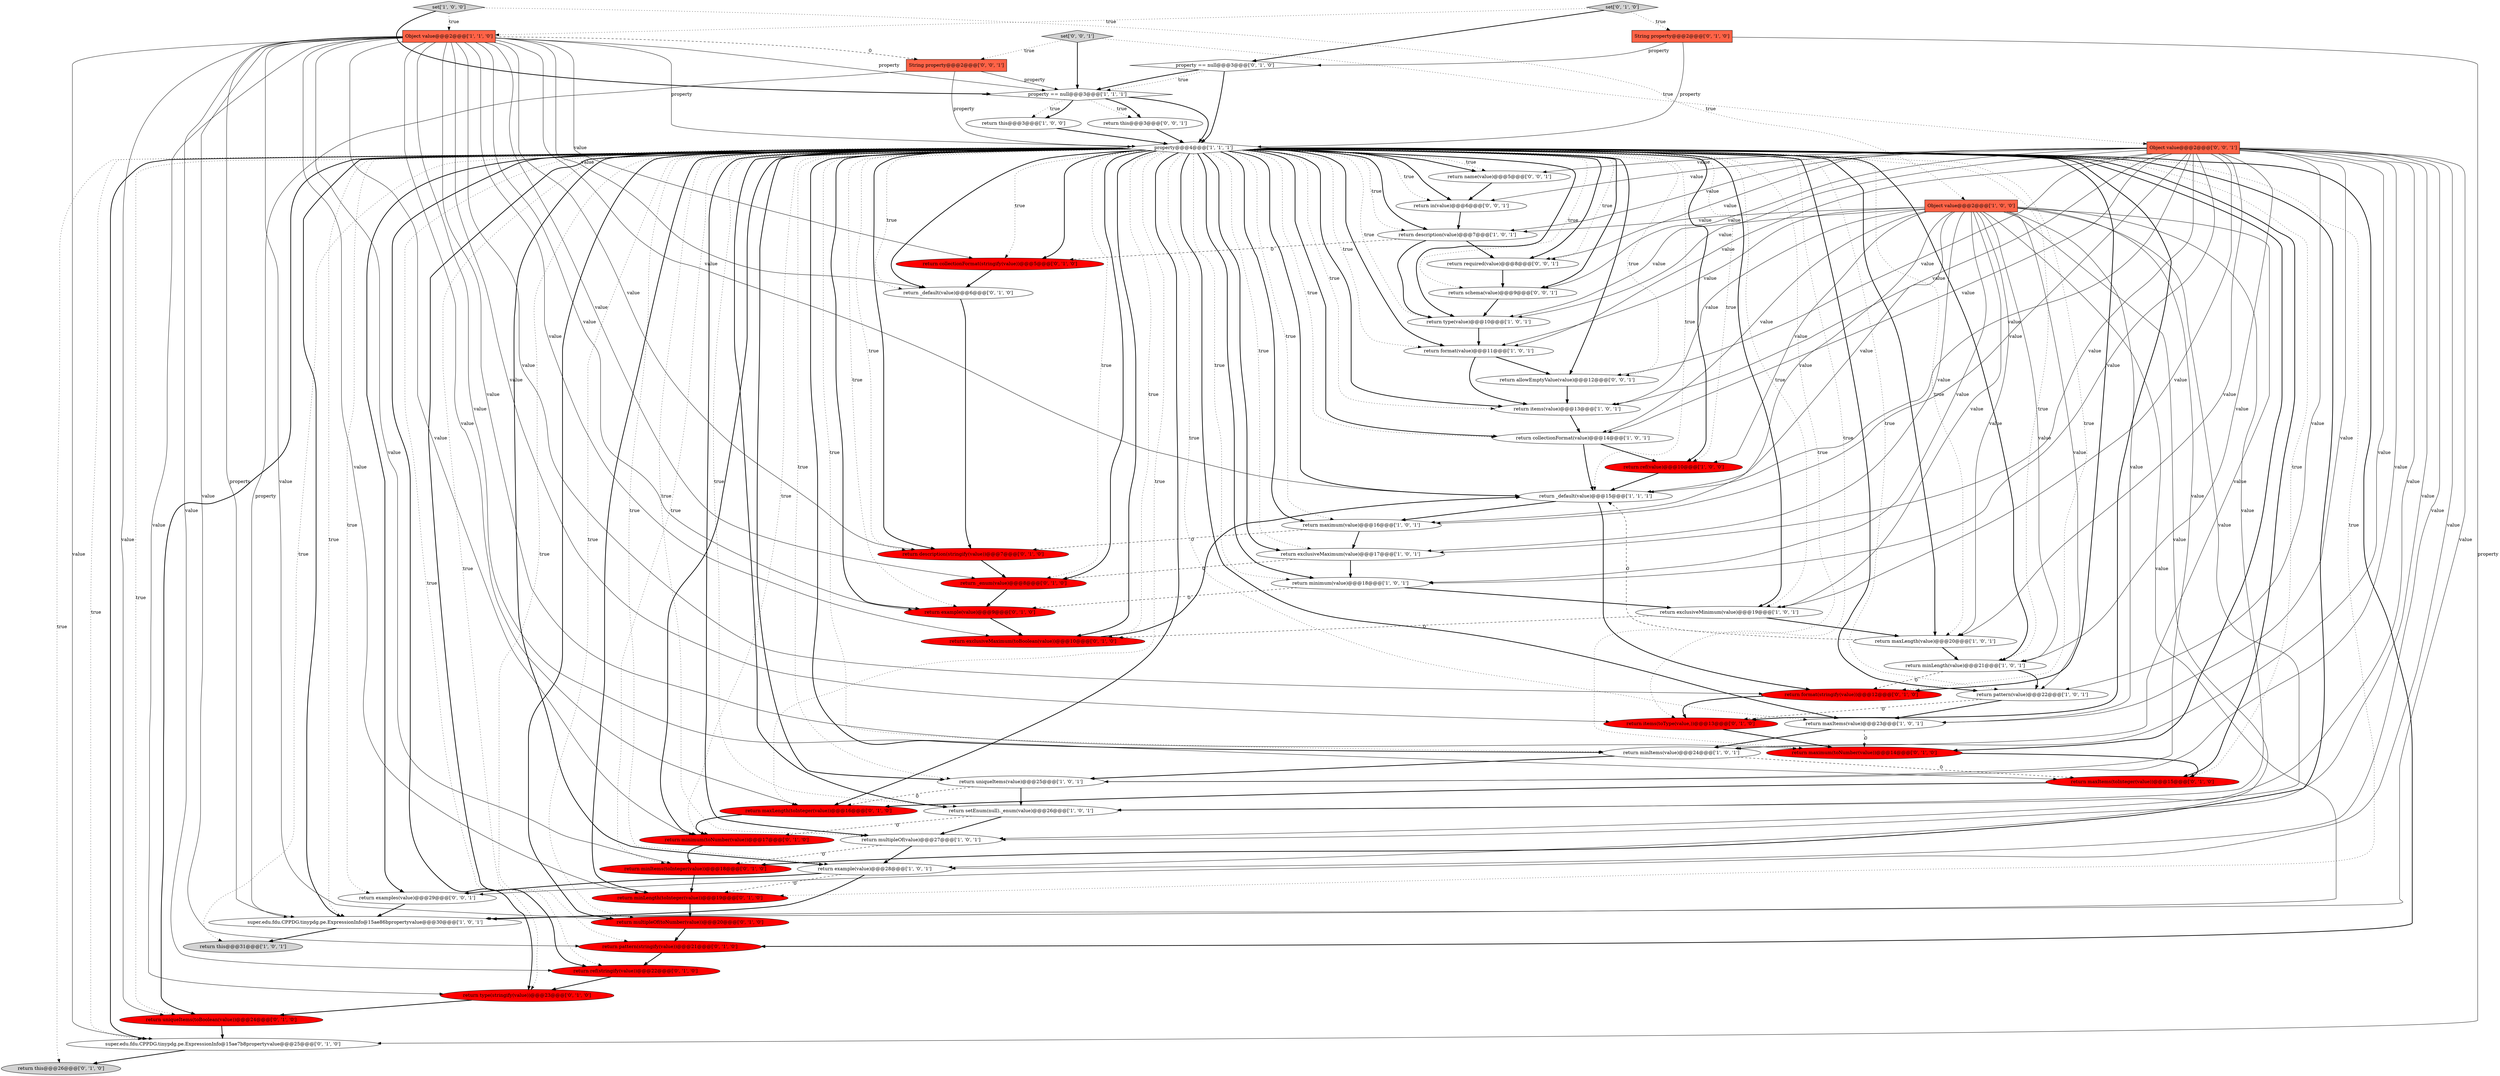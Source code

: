 digraph {
6 [style = filled, label = "return type(value)@@@10@@@['1', '0', '1']", fillcolor = white, shape = ellipse image = "AAA0AAABBB1BBB"];
54 [style = filled, label = "Object value@@@2@@@['0', '0', '1']", fillcolor = tomato, shape = box image = "AAA0AAABBB3BBB"];
38 [style = filled, label = "property == null@@@3@@@['0', '1', '0']", fillcolor = white, shape = diamond image = "AAA0AAABBB2BBB"];
15 [style = filled, label = "return exclusiveMaximum(value)@@@17@@@['1', '0', '1']", fillcolor = white, shape = ellipse image = "AAA0AAABBB1BBB"];
21 [style = filled, label = "return minLength(value)@@@21@@@['1', '0', '1']", fillcolor = white, shape = ellipse image = "AAA0AAABBB1BBB"];
46 [style = filled, label = "return minimum(toNumber(value))@@@17@@@['0', '1', '0']", fillcolor = red, shape = ellipse image = "AAA1AAABBB2BBB"];
52 [style = filled, label = "return in(value)@@@6@@@['0', '0', '1']", fillcolor = white, shape = ellipse image = "AAA0AAABBB3BBB"];
61 [style = filled, label = "set['0', '0', '1']", fillcolor = lightgray, shape = diamond image = "AAA0AAABBB3BBB"];
8 [style = filled, label = "set['1', '0', '0']", fillcolor = lightgray, shape = diamond image = "AAA0AAABBB1BBB"];
10 [style = filled, label = "return this@@@3@@@['1', '0', '0']", fillcolor = white, shape = ellipse image = "AAA0AAABBB1BBB"];
57 [style = filled, label = "String property@@@2@@@['0', '0', '1']", fillcolor = tomato, shape = box image = "AAA0AAABBB3BBB"];
1 [style = filled, label = "return collectionFormat(value)@@@14@@@['1', '0', '1']", fillcolor = white, shape = ellipse image = "AAA0AAABBB1BBB"];
5 [style = filled, label = "return ref(value)@@@10@@@['1', '0', '0']", fillcolor = red, shape = ellipse image = "AAA1AAABBB1BBB"];
51 [style = filled, label = "return multipleOf(toNumber(value))@@@20@@@['0', '1', '0']", fillcolor = red, shape = ellipse image = "AAA1AAABBB2BBB"];
17 [style = filled, label = "return uniqueItems(value)@@@25@@@['1', '0', '1']", fillcolor = white, shape = ellipse image = "AAA0AAABBB1BBB"];
56 [style = filled, label = "return this@@@3@@@['0', '0', '1']", fillcolor = white, shape = ellipse image = "AAA0AAABBB3BBB"];
23 [style = filled, label = "return description(value)@@@7@@@['1', '0', '1']", fillcolor = white, shape = ellipse image = "AAA0AAABBB1BBB"];
14 [style = filled, label = "return pattern(value)@@@22@@@['1', '0', '1']", fillcolor = white, shape = ellipse image = "AAA0AAABBB1BBB"];
9 [style = filled, label = "return maximum(value)@@@16@@@['1', '0', '1']", fillcolor = white, shape = ellipse image = "AAA0AAABBB1BBB"];
58 [style = filled, label = "return required(value)@@@8@@@['0', '0', '1']", fillcolor = white, shape = ellipse image = "AAA0AAABBB3BBB"];
22 [style = filled, label = "return example(value)@@@28@@@['1', '0', '1']", fillcolor = white, shape = ellipse image = "AAA0AAABBB1BBB"];
55 [style = filled, label = "return allowEmptyValue(value)@@@12@@@['0', '0', '1']", fillcolor = white, shape = ellipse image = "AAA0AAABBB3BBB"];
27 [style = filled, label = "return _default(value)@@@15@@@['1', '1', '1']", fillcolor = white, shape = ellipse image = "AAA0AAABBB1BBB"];
12 [style = filled, label = "return format(value)@@@11@@@['1', '0', '1']", fillcolor = white, shape = ellipse image = "AAA0AAABBB1BBB"];
59 [style = filled, label = "return examples(value)@@@29@@@['0', '0', '1']", fillcolor = white, shape = ellipse image = "AAA0AAABBB3BBB"];
24 [style = filled, label = "return multipleOf(value)@@@27@@@['1', '0', '1']", fillcolor = white, shape = ellipse image = "AAA0AAABBB1BBB"];
28 [style = filled, label = "super.edu.fdu.CPPDG.tinypdg.pe.ExpressionInfo@15ae7b8propertyvalue@@@25@@@['0', '1', '0']", fillcolor = white, shape = ellipse image = "AAA0AAABBB2BBB"];
35 [style = filled, label = "return example(value)@@@9@@@['0', '1', '0']", fillcolor = red, shape = ellipse image = "AAA1AAABBB2BBB"];
53 [style = filled, label = "return name(value)@@@5@@@['0', '0', '1']", fillcolor = white, shape = ellipse image = "AAA0AAABBB3BBB"];
36 [style = filled, label = "return _default(value)@@@6@@@['0', '1', '0']", fillcolor = white, shape = ellipse image = "AAA0AAABBB2BBB"];
60 [style = filled, label = "return schema(value)@@@9@@@['0', '0', '1']", fillcolor = white, shape = ellipse image = "AAA0AAABBB3BBB"];
19 [style = filled, label = "return minimum(value)@@@18@@@['1', '0', '1']", fillcolor = white, shape = ellipse image = "AAA0AAABBB1BBB"];
34 [style = filled, label = "return maximum(toNumber(value))@@@14@@@['0', '1', '0']", fillcolor = red, shape = ellipse image = "AAA1AAABBB2BBB"];
50 [style = filled, label = "return description(stringify(value))@@@7@@@['0', '1', '0']", fillcolor = red, shape = ellipse image = "AAA1AAABBB2BBB"];
41 [style = filled, label = "return minItems(toInteger(value))@@@18@@@['0', '1', '0']", fillcolor = red, shape = ellipse image = "AAA1AAABBB2BBB"];
18 [style = filled, label = "property == null@@@3@@@['1', '1', '1']", fillcolor = white, shape = diamond image = "AAA0AAABBB1BBB"];
44 [style = filled, label = "return _enum(value)@@@8@@@['0', '1', '0']", fillcolor = red, shape = ellipse image = "AAA1AAABBB2BBB"];
32 [style = filled, label = "return maxItems(toInteger(value))@@@15@@@['0', '1', '0']", fillcolor = red, shape = ellipse image = "AAA1AAABBB2BBB"];
48 [style = filled, label = "return format(stringify(value))@@@12@@@['0', '1', '0']", fillcolor = red, shape = ellipse image = "AAA1AAABBB2BBB"];
3 [style = filled, label = "return maxLength(value)@@@20@@@['1', '0', '1']", fillcolor = white, shape = ellipse image = "AAA0AAABBB1BBB"];
37 [style = filled, label = "return maxLength(toInteger(value))@@@16@@@['0', '1', '0']", fillcolor = red, shape = ellipse image = "AAA1AAABBB2BBB"];
40 [style = filled, label = "return collectionFormat(stringify(value))@@@5@@@['0', '1', '0']", fillcolor = red, shape = ellipse image = "AAA1AAABBB2BBB"];
29 [style = filled, label = "String property@@@2@@@['0', '1', '0']", fillcolor = tomato, shape = box image = "AAA0AAABBB2BBB"];
33 [style = filled, label = "return this@@@26@@@['0', '1', '0']", fillcolor = lightgray, shape = ellipse image = "AAA0AAABBB2BBB"];
49 [style = filled, label = "return items(toType(value,))@@@13@@@['0', '1', '0']", fillcolor = red, shape = ellipse image = "AAA1AAABBB2BBB"];
43 [style = filled, label = "return type(stringify(value))@@@23@@@['0', '1', '0']", fillcolor = red, shape = ellipse image = "AAA1AAABBB2BBB"];
26 [style = filled, label = "property@@@4@@@['1', '1', '1']", fillcolor = white, shape = diamond image = "AAA0AAABBB1BBB"];
31 [style = filled, label = "return exclusiveMaximum(toBoolean(value))@@@10@@@['0', '1', '0']", fillcolor = red, shape = ellipse image = "AAA1AAABBB2BBB"];
30 [style = filled, label = "return uniqueItems(toBoolean(value))@@@24@@@['0', '1', '0']", fillcolor = red, shape = ellipse image = "AAA1AAABBB2BBB"];
11 [style = filled, label = "return this@@@31@@@['1', '0', '1']", fillcolor = lightgray, shape = ellipse image = "AAA0AAABBB1BBB"];
2 [style = filled, label = "Object value@@@2@@@['1', '1', '0']", fillcolor = tomato, shape = box image = "AAA0AAABBB1BBB"];
39 [style = filled, label = "set['0', '1', '0']", fillcolor = lightgray, shape = diamond image = "AAA0AAABBB2BBB"];
4 [style = filled, label = "return maxItems(value)@@@23@@@['1', '0', '1']", fillcolor = white, shape = ellipse image = "AAA0AAABBB1BBB"];
20 [style = filled, label = "return minItems(value)@@@24@@@['1', '0', '1']", fillcolor = white, shape = ellipse image = "AAA0AAABBB1BBB"];
0 [style = filled, label = "Object value@@@2@@@['1', '0', '0']", fillcolor = tomato, shape = box image = "AAA0AAABBB1BBB"];
16 [style = filled, label = "return items(value)@@@13@@@['1', '0', '1']", fillcolor = white, shape = ellipse image = "AAA0AAABBB1BBB"];
45 [style = filled, label = "return minLength(toInteger(value))@@@19@@@['0', '1', '0']", fillcolor = red, shape = ellipse image = "AAA1AAABBB2BBB"];
47 [style = filled, label = "return ref(stringify(value))@@@22@@@['0', '1', '0']", fillcolor = red, shape = ellipse image = "AAA1AAABBB2BBB"];
42 [style = filled, label = "return pattern(stringify(value))@@@21@@@['0', '1', '0']", fillcolor = red, shape = ellipse image = "AAA1AAABBB2BBB"];
7 [style = filled, label = "return exclusiveMinimum(value)@@@19@@@['1', '0', '1']", fillcolor = white, shape = ellipse image = "AAA0AAABBB1BBB"];
25 [style = filled, label = "return setEnum(null)._enum(value)@@@26@@@['1', '0', '1']", fillcolor = white, shape = ellipse image = "AAA0AAABBB1BBB"];
13 [style = filled, label = "super.edu.fdu.CPPDG.tinypdg.pe.ExpressionInfo@15ae86bpropertyvalue@@@30@@@['1', '0', '1']", fillcolor = white, shape = ellipse image = "AAA0AAABBB1BBB"];
1->5 [style = bold, label=""];
17->25 [style = bold, label=""];
32->37 [style = bold, label=""];
26->45 [style = dotted, label="true"];
26->37 [style = dotted, label="true"];
44->35 [style = bold, label=""];
50->44 [style = bold, label=""];
26->50 [style = dotted, label="true"];
54->12 [style = solid, label="value"];
27->9 [style = bold, label=""];
26->34 [style = bold, label=""];
26->12 [style = dotted, label="true"];
1->27 [style = bold, label=""];
2->27 [style = solid, label="value"];
54->14 [style = solid, label="value"];
54->1 [style = solid, label="value"];
26->9 [style = bold, label=""];
26->19 [style = dotted, label="true"];
26->40 [style = bold, label=""];
58->60 [style = bold, label=""];
26->22 [style = dotted, label="true"];
26->13 [style = dotted, label="true"];
2->50 [style = solid, label="value"];
54->20 [style = solid, label="value"];
2->28 [style = solid, label="value"];
54->16 [style = solid, label="value"];
26->22 [style = bold, label=""];
26->51 [style = bold, label=""];
54->9 [style = solid, label="value"];
26->49 [style = dotted, label="true"];
26->60 [style = bold, label=""];
26->12 [style = bold, label=""];
54->15 [style = solid, label="value"];
22->59 [style = bold, label=""];
2->36 [style = solid, label="value"];
30->28 [style = bold, label=""];
26->30 [style = dotted, label="true"];
26->28 [style = dotted, label="true"];
54->27 [style = solid, label="value"];
26->24 [style = dotted, label="true"];
26->52 [style = dotted, label="true"];
26->15 [style = bold, label=""];
26->35 [style = bold, label=""];
60->6 [style = bold, label=""];
9->50 [style = dashed, label="0"];
39->38 [style = bold, label=""];
21->48 [style = dashed, label="0"];
54->19 [style = solid, label="value"];
34->32 [style = bold, label=""];
26->16 [style = dotted, label="true"];
8->0 [style = dotted, label="true"];
57->18 [style = solid, label="property"];
18->56 [style = dotted, label="true"];
38->26 [style = bold, label=""];
26->28 [style = bold, label=""];
2->31 [style = solid, label="value"];
54->3 [style = solid, label="value"];
26->4 [style = dotted, label="true"];
56->26 [style = bold, label=""];
26->58 [style = dotted, label="true"];
54->13 [style = solid, label="value"];
0->27 [style = solid, label="value"];
26->36 [style = dotted, label="true"];
22->13 [style = bold, label=""];
26->41 [style = dotted, label="true"];
26->46 [style = bold, label=""];
35->31 [style = bold, label=""];
26->42 [style = bold, label=""];
54->6 [style = solid, label="value"];
39->2 [style = dotted, label="true"];
48->49 [style = bold, label=""];
52->23 [style = bold, label=""];
26->32 [style = bold, label=""];
26->7 [style = bold, label=""];
2->34 [style = solid, label="value"];
24->41 [style = dashed, label="0"];
26->17 [style = bold, label=""];
8->18 [style = bold, label=""];
12->55 [style = bold, label=""];
26->44 [style = dotted, label="true"];
26->59 [style = dotted, label="true"];
26->1 [style = bold, label=""];
53->52 [style = bold, label=""];
26->14 [style = bold, label=""];
26->49 [style = bold, label=""];
26->47 [style = bold, label=""];
0->12 [style = solid, label="value"];
2->45 [style = solid, label="value"];
26->20 [style = dotted, label="true"];
26->55 [style = dotted, label="true"];
26->23 [style = dotted, label="true"];
10->26 [style = bold, label=""];
26->43 [style = bold, label=""];
47->43 [style = bold, label=""];
18->56 [style = bold, label=""];
26->9 [style = dotted, label="true"];
54->17 [style = solid, label="value"];
26->6 [style = bold, label=""];
26->4 [style = bold, label=""];
26->3 [style = dotted, label="true"];
26->24 [style = bold, label=""];
13->11 [style = bold, label=""];
54->21 [style = solid, label="value"];
26->13 [style = bold, label=""];
46->41 [style = bold, label=""];
38->18 [style = dotted, label="true"];
39->29 [style = dotted, label="true"];
2->51 [style = solid, label="value"];
2->47 [style = solid, label="value"];
26->40 [style = dotted, label="true"];
26->43 [style = dotted, label="true"];
26->53 [style = dotted, label="true"];
26->16 [style = bold, label=""];
26->27 [style = bold, label=""];
25->24 [style = bold, label=""];
54->4 [style = solid, label="value"];
38->18 [style = bold, label=""];
37->46 [style = bold, label=""];
2->42 [style = solid, label="value"];
31->27 [style = bold, label=""];
26->32 [style = dotted, label="true"];
26->14 [style = dotted, label="true"];
54->53 [style = solid, label="value"];
26->1 [style = dotted, label="true"];
61->18 [style = bold, label=""];
4->34 [style = dashed, label="0"];
0->17 [style = solid, label="value"];
26->37 [style = bold, label=""];
26->6 [style = dotted, label="true"];
36->50 [style = bold, label=""];
51->42 [style = bold, label=""];
26->60 [style = dotted, label="true"];
19->35 [style = dashed, label="0"];
26->48 [style = bold, label=""];
0->22 [style = solid, label="value"];
2->41 [style = solid, label="value"];
2->40 [style = solid, label="value"];
26->20 [style = bold, label=""];
0->4 [style = solid, label="value"];
0->7 [style = solid, label="value"];
61->54 [style = dotted, label="true"];
26->7 [style = dotted, label="true"];
14->4 [style = bold, label=""];
23->58 [style = bold, label=""];
26->46 [style = dotted, label="true"];
0->21 [style = solid, label="value"];
26->33 [style = dotted, label="true"];
7->31 [style = dashed, label="0"];
0->24 [style = solid, label="value"];
26->42 [style = dotted, label="true"];
45->51 [style = bold, label=""];
26->53 [style = bold, label=""];
23->40 [style = dashed, label="0"];
8->2 [style = dotted, label="true"];
26->3 [style = bold, label=""];
26->27 [style = dotted, label="true"];
3->27 [style = dashed, label="0"];
22->45 [style = dashed, label="0"];
18->26 [style = bold, label=""];
0->3 [style = solid, label="value"];
42->47 [style = bold, label=""];
2->18 [style = solid, label="property"];
26->19 [style = bold, label=""];
15->19 [style = bold, label=""];
54->23 [style = solid, label="value"];
26->21 [style = bold, label=""];
26->55 [style = bold, label=""];
18->10 [style = dotted, label="true"];
29->26 [style = solid, label="property"];
26->52 [style = bold, label=""];
26->31 [style = dotted, label="true"];
61->57 [style = dotted, label="true"];
26->31 [style = bold, label=""];
26->41 [style = bold, label=""];
0->6 [style = solid, label="value"];
2->32 [style = solid, label="value"];
18->10 [style = bold, label=""];
26->44 [style = bold, label=""];
16->1 [style = bold, label=""];
40->36 [style = bold, label=""];
26->17 [style = dotted, label="true"];
23->6 [style = bold, label=""];
4->20 [style = bold, label=""];
26->15 [style = dotted, label="true"];
25->46 [style = dashed, label="0"];
3->21 [style = bold, label=""];
0->19 [style = solid, label="value"];
2->30 [style = solid, label="value"];
0->1 [style = solid, label="value"];
26->35 [style = dotted, label="true"];
55->16 [style = bold, label=""];
26->11 [style = dotted, label="true"];
20->32 [style = dashed, label="0"];
54->7 [style = solid, label="value"];
0->13 [style = solid, label="value"];
26->59 [style = bold, label=""];
54->22 [style = solid, label="value"];
54->60 [style = solid, label="value"];
57->26 [style = solid, label="property"];
21->14 [style = bold, label=""];
6->12 [style = bold, label=""];
0->20 [style = solid, label="value"];
26->47 [style = dotted, label="true"];
26->58 [style = bold, label=""];
20->17 [style = bold, label=""];
2->57 [style = dashed, label="0"];
26->25 [style = dotted, label="true"];
26->34 [style = dotted, label="true"];
26->5 [style = bold, label=""];
29->28 [style = solid, label="property"];
26->48 [style = dotted, label="true"];
2->35 [style = solid, label="value"];
2->43 [style = solid, label="value"];
26->25 [style = bold, label=""];
26->36 [style = bold, label=""];
0->5 [style = solid, label="value"];
2->26 [style = solid, label="property"];
15->44 [style = dashed, label="0"];
0->16 [style = solid, label="value"];
12->16 [style = bold, label=""];
57->13 [style = solid, label="property"];
54->25 [style = solid, label="value"];
54->58 [style = solid, label="value"];
24->22 [style = bold, label=""];
49->34 [style = bold, label=""];
2->44 [style = solid, label="value"];
2->37 [style = solid, label="value"];
7->3 [style = bold, label=""];
43->30 [style = bold, label=""];
0->25 [style = solid, label="value"];
26->30 [style = bold, label=""];
41->45 [style = bold, label=""];
54->52 [style = solid, label="value"];
0->14 [style = solid, label="value"];
29->38 [style = solid, label="property"];
0->23 [style = solid, label="value"];
28->33 [style = bold, label=""];
2->46 [style = solid, label="value"];
26->50 [style = bold, label=""];
26->21 [style = dotted, label="true"];
9->15 [style = bold, label=""];
54->24 [style = solid, label="value"];
2->48 [style = solid, label="value"];
2->13 [style = solid, label="property"];
54->55 [style = solid, label="value"];
26->23 [style = bold, label=""];
59->13 [style = bold, label=""];
27->48 [style = bold, label=""];
26->51 [style = dotted, label="true"];
26->45 [style = bold, label=""];
17->37 [style = dashed, label="0"];
5->27 [style = bold, label=""];
14->49 [style = dashed, label="0"];
0->15 [style = solid, label="value"];
54->59 [style = solid, label="value"];
26->5 [style = dotted, label="true"];
19->7 [style = bold, label=""];
0->9 [style = solid, label="value"];
2->49 [style = solid, label="value"];
}
